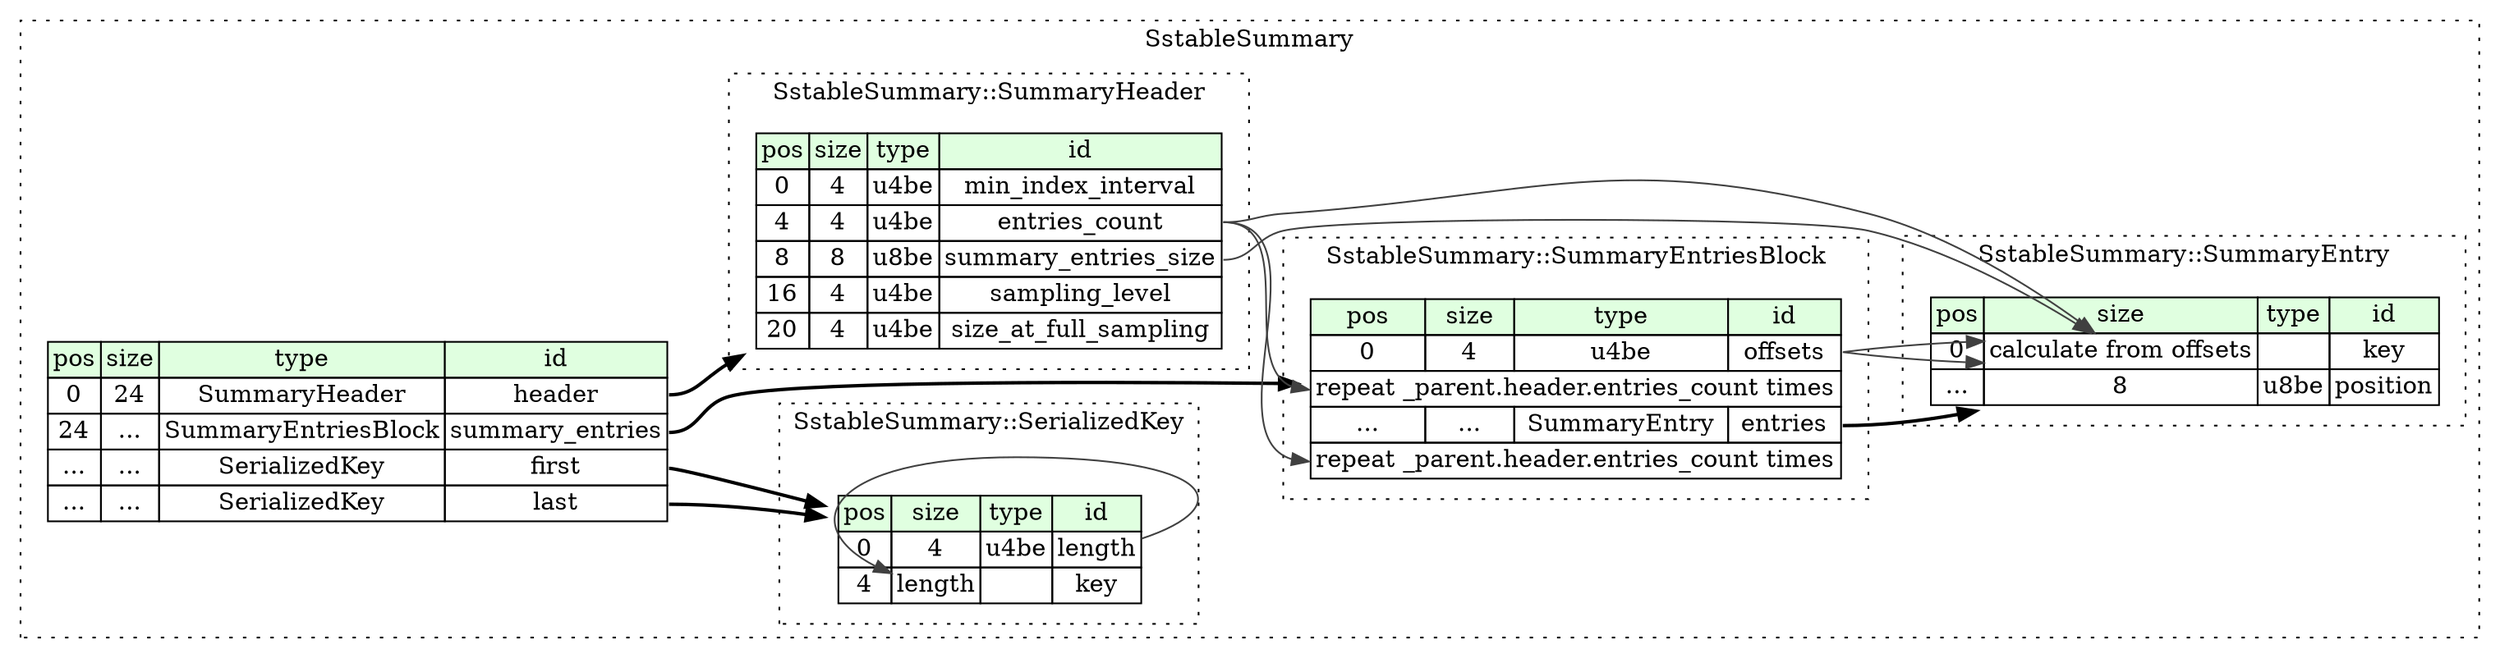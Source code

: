 digraph {
	rankdir=LR;
	node [shape=plaintext];
	subgraph cluster__sstable_summary {
		label="SstableSummary";
		graph[style=dotted];

		sstable_summary__seq [label=<<TABLE BORDER="0" CELLBORDER="1" CELLSPACING="0">
			<TR><TD BGCOLOR="#E0FFE0">pos</TD><TD BGCOLOR="#E0FFE0">size</TD><TD BGCOLOR="#E0FFE0">type</TD><TD BGCOLOR="#E0FFE0">id</TD></TR>
			<TR><TD PORT="header_pos">0</TD><TD PORT="header_size">24</TD><TD>SummaryHeader</TD><TD PORT="header_type">header</TD></TR>
			<TR><TD PORT="summary_entries_pos">24</TD><TD PORT="summary_entries_size">...</TD><TD>SummaryEntriesBlock</TD><TD PORT="summary_entries_type">summary_entries</TD></TR>
			<TR><TD PORT="first_pos">...</TD><TD PORT="first_size">...</TD><TD>SerializedKey</TD><TD PORT="first_type">first</TD></TR>
			<TR><TD PORT="last_pos">...</TD><TD PORT="last_size">...</TD><TD>SerializedKey</TD><TD PORT="last_type">last</TD></TR>
		</TABLE>>];
		subgraph cluster__summary_header {
			label="SstableSummary::SummaryHeader";
			graph[style=dotted];

			summary_header__seq [label=<<TABLE BORDER="0" CELLBORDER="1" CELLSPACING="0">
				<TR><TD BGCOLOR="#E0FFE0">pos</TD><TD BGCOLOR="#E0FFE0">size</TD><TD BGCOLOR="#E0FFE0">type</TD><TD BGCOLOR="#E0FFE0">id</TD></TR>
				<TR><TD PORT="min_index_interval_pos">0</TD><TD PORT="min_index_interval_size">4</TD><TD>u4be</TD><TD PORT="min_index_interval_type">min_index_interval</TD></TR>
				<TR><TD PORT="entries_count_pos">4</TD><TD PORT="entries_count_size">4</TD><TD>u4be</TD><TD PORT="entries_count_type">entries_count</TD></TR>
				<TR><TD PORT="summary_entries_size_pos">8</TD><TD PORT="summary_entries_size_size">8</TD><TD>u8be</TD><TD PORT="summary_entries_size_type">summary_entries_size</TD></TR>
				<TR><TD PORT="sampling_level_pos">16</TD><TD PORT="sampling_level_size">4</TD><TD>u4be</TD><TD PORT="sampling_level_type">sampling_level</TD></TR>
				<TR><TD PORT="size_at_full_sampling_pos">20</TD><TD PORT="size_at_full_sampling_size">4</TD><TD>u4be</TD><TD PORT="size_at_full_sampling_type">size_at_full_sampling</TD></TR>
			</TABLE>>];
		}
		subgraph cluster__summary_entries_block {
			label="SstableSummary::SummaryEntriesBlock";
			graph[style=dotted];

			summary_entries_block__seq [label=<<TABLE BORDER="0" CELLBORDER="1" CELLSPACING="0">
				<TR><TD BGCOLOR="#E0FFE0">pos</TD><TD BGCOLOR="#E0FFE0">size</TD><TD BGCOLOR="#E0FFE0">type</TD><TD BGCOLOR="#E0FFE0">id</TD></TR>
				<TR><TD PORT="offsets_pos">0</TD><TD PORT="offsets_size">4</TD><TD>u4be</TD><TD PORT="offsets_type">offsets</TD></TR>
				<TR><TD COLSPAN="4" PORT="offsets__repeat">repeat _parent.header.entries_count times</TD></TR>
				<TR><TD PORT="entries_pos">...</TD><TD PORT="entries_size">...</TD><TD>SummaryEntry</TD><TD PORT="entries_type">entries</TD></TR>
				<TR><TD COLSPAN="4" PORT="entries__repeat">repeat _parent.header.entries_count times</TD></TR>
			</TABLE>>];
		}
		subgraph cluster__summary_entry {
			label="SstableSummary::SummaryEntry";
			graph[style=dotted];

			summary_entry__seq [label=<<TABLE BORDER="0" CELLBORDER="1" CELLSPACING="0">
				<TR><TD BGCOLOR="#E0FFE0">pos</TD><TD BGCOLOR="#E0FFE0">size</TD><TD BGCOLOR="#E0FFE0">type</TD><TD BGCOLOR="#E0FFE0">id</TD></TR>
				<TR><TD PORT="key_pos">0</TD><TD PORT="key_size">calculate from offsets</TD><TD></TD><TD PORT="key_type">key</TD></TR>
				<TR><TD PORT="position_pos">...</TD><TD PORT="position_size">8</TD><TD>u8be</TD><TD PORT="position_type">position</TD></TR>
			</TABLE>>];
		}
		subgraph cluster__serialized_key {
			label="SstableSummary::SerializedKey";
			graph[style=dotted];

			serialized_key__seq [label=<<TABLE BORDER="0" CELLBORDER="1" CELLSPACING="0">
				<TR><TD BGCOLOR="#E0FFE0">pos</TD><TD BGCOLOR="#E0FFE0">size</TD><TD BGCOLOR="#E0FFE0">type</TD><TD BGCOLOR="#E0FFE0">id</TD></TR>
				<TR><TD PORT="length_pos">0</TD><TD PORT="length_size">4</TD><TD>u4be</TD><TD PORT="length_type">length</TD></TR>
				<TR><TD PORT="key_pos">4</TD><TD PORT="key_size">length</TD><TD></TD><TD PORT="key_type">key</TD></TR>
			</TABLE>>];
		}
	}
	sstable_summary__seq:header_type -> summary_header__seq [style=bold];
	sstable_summary__seq:summary_entries_type -> summary_entries_block__seq [style=bold];
	sstable_summary__seq:first_type -> serialized_key__seq [style=bold];
	sstable_summary__seq:last_type -> serialized_key__seq [style=bold];
	summary_header__seq:entries_count_type -> summary_entries_block__seq:offsets__repeat [color="#404040"];
	summary_entries_block__seq:entries_type -> summary_entry__seq [style=bold];
	summary_header__seq:entries_count_type -> summary_entries_block__seq:entries__repeat [color="#404040"];
	summary_header__seq:entries_count_type -> summary_entry__seq:key_size [color="#404040"];
	summary_header__seq:summary_entries_size_type -> summary_entry__seq:key_size [color="#404040"];
	summary_entries_block__seq:offsets_type -> summary_entry__seq:key_size [color="#404040"];
	summary_entries_block__seq:offsets_type -> summary_entry__seq:key_size [color="#404040"];
	serialized_key__seq:length_type -> serialized_key__seq:key_size [color="#404040"];
}
